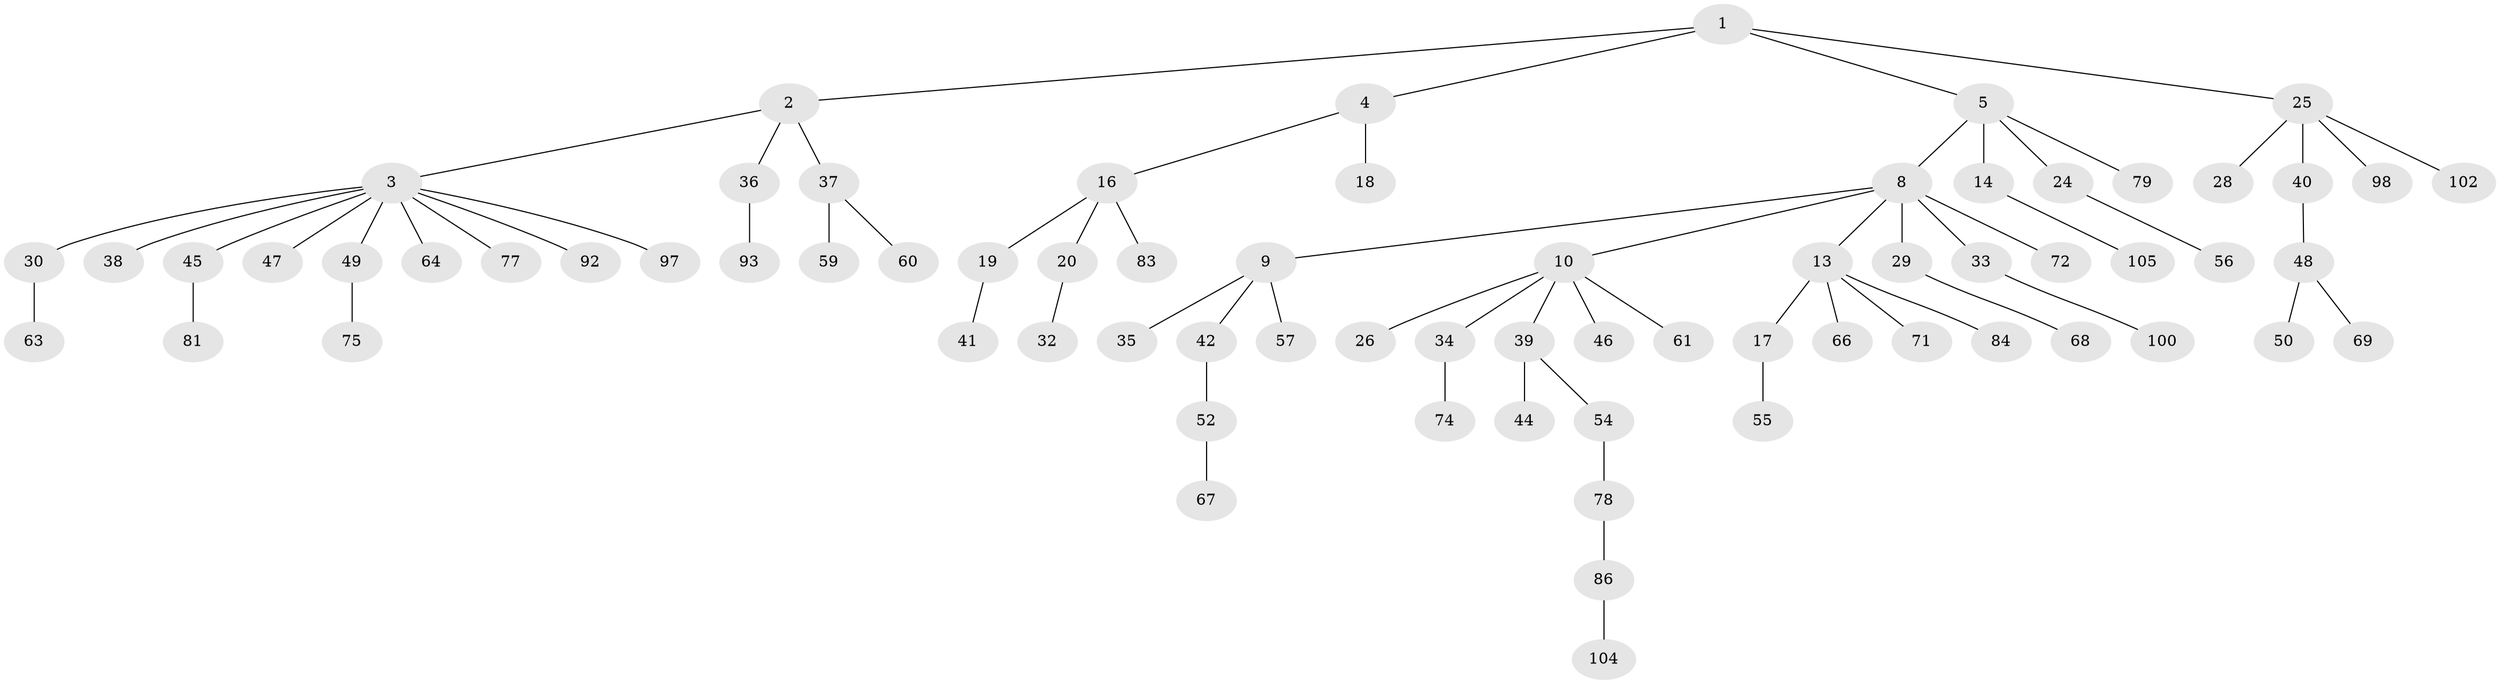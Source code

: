 // original degree distribution, {4: 0.07547169811320754, 3: 0.1320754716981132, 8: 0.009433962264150943, 5: 0.018867924528301886, 6: 0.009433962264150943, 2: 0.3018867924528302, 1: 0.4528301886792453}
// Generated by graph-tools (version 1.1) at 2025/42/03/06/25 10:42:05]
// undirected, 72 vertices, 71 edges
graph export_dot {
graph [start="1"]
  node [color=gray90,style=filled];
  1;
  2 [super="+6"];
  3 [super="+11"];
  4 [super="+90"];
  5 [super="+7"];
  8 [super="+22"];
  9 [super="+15"];
  10 [super="+12"];
  13 [super="+21"];
  14 [super="+103"];
  16 [super="+70"];
  17;
  18;
  19 [super="+23"];
  20 [super="+58"];
  24 [super="+51"];
  25 [super="+31"];
  26 [super="+27"];
  28 [super="+65"];
  29;
  30;
  32;
  33 [super="+87"];
  34 [super="+53"];
  35;
  36;
  37 [super="+43"];
  38;
  39 [super="+91"];
  40;
  41;
  42;
  44;
  45;
  46;
  47 [super="+80"];
  48 [super="+62"];
  49 [super="+73"];
  50 [super="+95"];
  52 [super="+96"];
  54 [super="+76"];
  55;
  56;
  57;
  59 [super="+88"];
  60 [super="+99"];
  61;
  63;
  64;
  66;
  67;
  68 [super="+85"];
  69 [super="+89"];
  71 [super="+82"];
  72;
  74 [super="+94"];
  75;
  77;
  78;
  79;
  81 [super="+101"];
  83;
  84;
  86;
  92;
  93;
  97;
  98;
  100;
  102;
  104 [super="+106"];
  105;
  1 -- 2;
  1 -- 4;
  1 -- 5;
  1 -- 25;
  2 -- 3;
  2 -- 36;
  2 -- 37;
  3 -- 30;
  3 -- 38;
  3 -- 45;
  3 -- 47;
  3 -- 77;
  3 -- 92;
  3 -- 64;
  3 -- 49;
  3 -- 97;
  4 -- 16;
  4 -- 18;
  5 -- 14;
  5 -- 79;
  5 -- 8;
  5 -- 24;
  8 -- 9;
  8 -- 10;
  8 -- 13;
  8 -- 33;
  8 -- 72;
  8 -- 29;
  9 -- 42;
  9 -- 35;
  9 -- 57;
  10 -- 26;
  10 -- 34;
  10 -- 39;
  10 -- 46;
  10 -- 61;
  13 -- 17;
  13 -- 66;
  13 -- 84;
  13 -- 71;
  14 -- 105;
  16 -- 19;
  16 -- 20;
  16 -- 83;
  17 -- 55;
  19 -- 41;
  20 -- 32;
  24 -- 56;
  25 -- 28;
  25 -- 98;
  25 -- 40;
  25 -- 102;
  29 -- 68;
  30 -- 63;
  33 -- 100;
  34 -- 74;
  36 -- 93;
  37 -- 59;
  37 -- 60;
  39 -- 44;
  39 -- 54;
  40 -- 48;
  42 -- 52;
  45 -- 81;
  48 -- 50;
  48 -- 69;
  49 -- 75;
  52 -- 67;
  54 -- 78;
  78 -- 86;
  86 -- 104;
}
